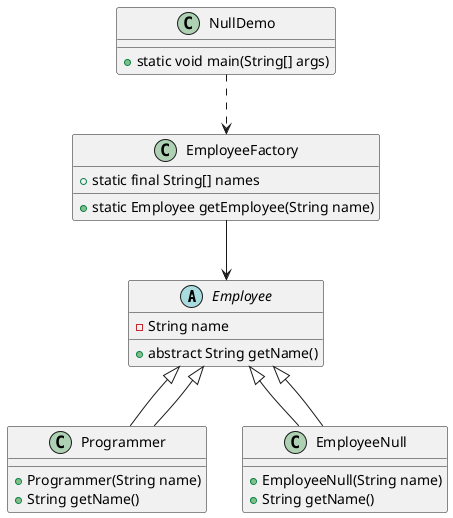 @startuml

abstract class Employee {
    - String name
    + abstract String getName()
}

class Programmer extends Employee {
    + Programmer(String name)
    + String getName()
}

class EmployeeNull extends Employee {
    + EmployeeNull(String name)
    + String getName()
}

class EmployeeFactory {
    + static final String[] names
    + static Employee getEmployee(String name)
}

class NullDemo {
    + static void main(String[] args)
}

Employee <|-- Programmer
Employee <|-- EmployeeNull
EmployeeFactory --> Employee
NullDemo ..> EmployeeFactory

@enduml
